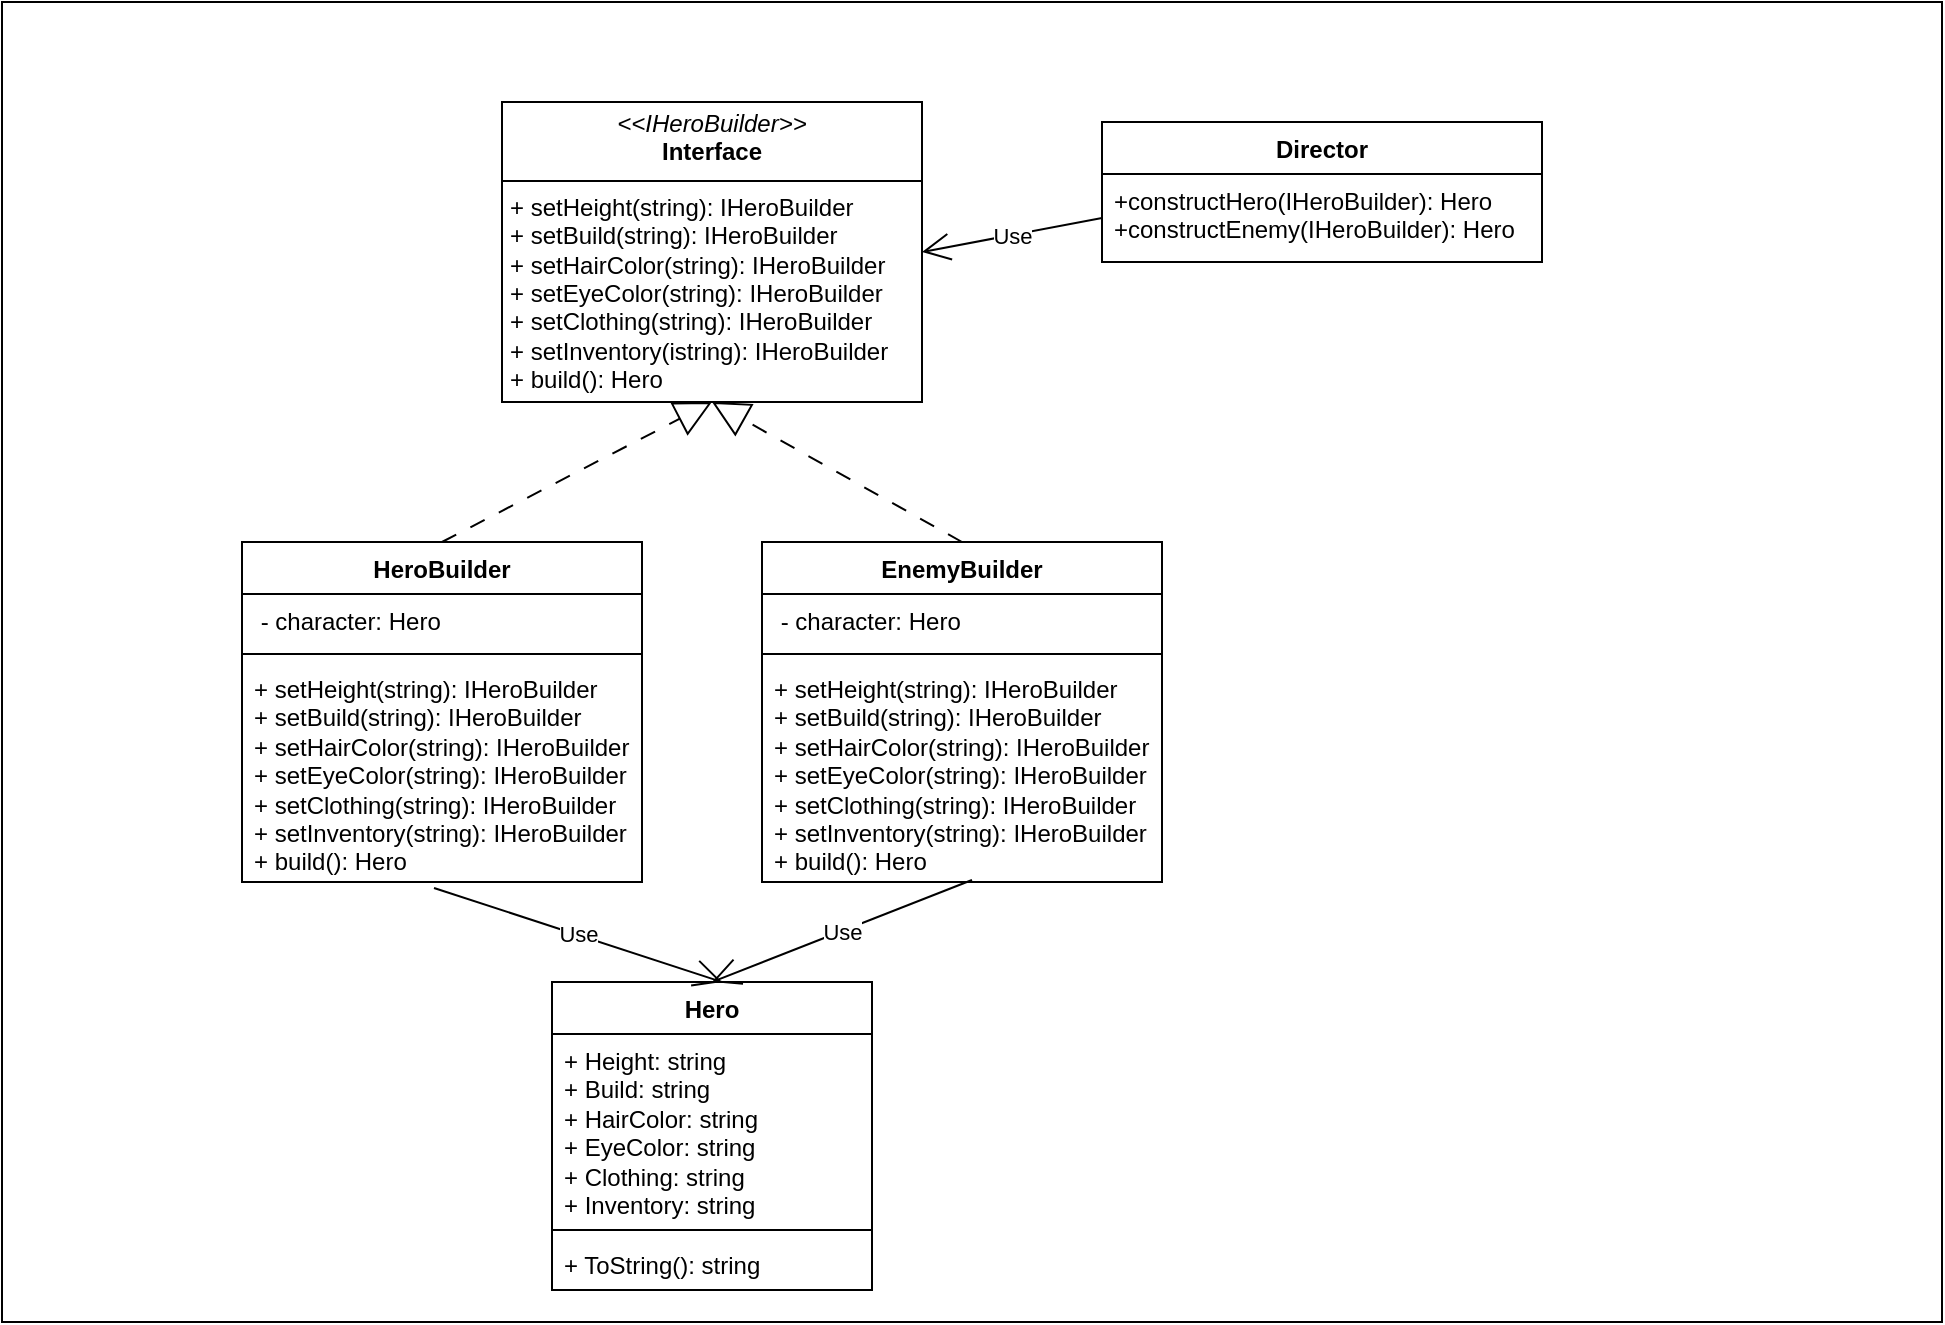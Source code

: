 <mxfile version="24.3.1" type="device">
  <diagram id="C5RBs43oDa-KdzZeNtuy" name="Page-1">
    <mxGraphModel dx="2220" dy="766" grid="1" gridSize="10" guides="1" tooltips="1" connect="1" arrows="1" fold="1" page="1" pageScale="1" pageWidth="827" pageHeight="1169" math="0" shadow="0">
      <root>
        <mxCell id="WIyWlLk6GJQsqaUBKTNV-0" />
        <mxCell id="WIyWlLk6GJQsqaUBKTNV-1" parent="WIyWlLk6GJQsqaUBKTNV-0" />
        <mxCell id="fc04lE2J9N7aLLYAm-xm-25" value="" style="rounded=0;whiteSpace=wrap;html=1;" vertex="1" parent="WIyWlLk6GJQsqaUBKTNV-1">
          <mxGeometry x="-200" y="190" width="970" height="660" as="geometry" />
        </mxCell>
        <mxCell id="fc04lE2J9N7aLLYAm-xm-0" value="&lt;p style=&quot;margin:0px;margin-top:4px;text-align:center;&quot;&gt;&lt;i&gt;&amp;lt;&amp;lt;IHeroBuilder&amp;gt;&amp;gt;&lt;/i&gt;&lt;br&gt;&lt;b&gt;Interface&lt;/b&gt;&lt;/p&gt;&lt;hr size=&quot;1&quot; style=&quot;border-style:solid;&quot;&gt;&lt;p style=&quot;margin:0px;margin-left:4px;&quot;&gt;&lt;/p&gt;&lt;p style=&quot;margin:0px;margin-left:4px;&quot;&gt;+ setHeight(string): IHeroBuilder&lt;/p&gt;&lt;p style=&quot;margin:0px;margin-left:4px;&quot;&gt;+ setBuild(string): IHeroBuilder&lt;/p&gt;&lt;p style=&quot;margin:0px;margin-left:4px;&quot;&gt;+ setHairColor(string): IHeroBuilder&lt;/p&gt;&lt;p style=&quot;margin:0px;margin-left:4px;&quot;&gt;+ setEyeColor(string): IHeroBuilder&lt;/p&gt;&lt;p style=&quot;margin:0px;margin-left:4px;&quot;&gt;+ setClothing(string): IHeroBuilder&lt;/p&gt;&lt;p style=&quot;margin:0px;margin-left:4px;&quot;&gt;+ setInventory(istring): IHeroBuilder&lt;/p&gt;&lt;p style=&quot;margin:0px;margin-left:4px;&quot;&gt;+ build(): Hero&lt;/p&gt;" style="verticalAlign=top;align=left;overflow=fill;html=1;whiteSpace=wrap;" vertex="1" parent="WIyWlLk6GJQsqaUBKTNV-1">
          <mxGeometry x="50" y="240" width="210" height="150" as="geometry" />
        </mxCell>
        <mxCell id="fc04lE2J9N7aLLYAm-xm-1" value="Hero" style="swimlane;fontStyle=1;align=center;verticalAlign=top;childLayout=stackLayout;horizontal=1;startSize=26;horizontalStack=0;resizeParent=1;resizeParentMax=0;resizeLast=0;collapsible=1;marginBottom=0;whiteSpace=wrap;html=1;" vertex="1" parent="WIyWlLk6GJQsqaUBKTNV-1">
          <mxGeometry x="75" y="680" width="160" height="154" as="geometry" />
        </mxCell>
        <mxCell id="fc04lE2J9N7aLLYAm-xm-2" value="&lt;div&gt;+ Height: string&lt;/div&gt;&lt;div&gt;&lt;span style=&quot;background-color: initial;&quot;&gt;+ Build: string&lt;/span&gt;&lt;/div&gt;&lt;div&gt;&lt;span style=&quot;background-color: initial;&quot;&gt;+ HairColor: string&lt;/span&gt;&lt;/div&gt;&lt;div&gt;&lt;span style=&quot;background-color: initial;&quot;&gt;+ EyeColor: string&lt;/span&gt;&lt;/div&gt;&lt;div&gt;&lt;span style=&quot;background-color: initial;&quot;&gt;+ Clothing: string&lt;/span&gt;&lt;/div&gt;&lt;div&gt;&lt;span style=&quot;background-color: initial;&quot;&gt;+ Inventory: string&lt;/span&gt;&lt;/div&gt;" style="text;strokeColor=none;fillColor=none;align=left;verticalAlign=top;spacingLeft=4;spacingRight=4;overflow=hidden;rotatable=0;points=[[0,0.5],[1,0.5]];portConstraint=eastwest;whiteSpace=wrap;html=1;" vertex="1" parent="fc04lE2J9N7aLLYAm-xm-1">
          <mxGeometry y="26" width="160" height="94" as="geometry" />
        </mxCell>
        <mxCell id="fc04lE2J9N7aLLYAm-xm-3" value="" style="line;strokeWidth=1;fillColor=none;align=left;verticalAlign=middle;spacingTop=-1;spacingLeft=3;spacingRight=3;rotatable=0;labelPosition=right;points=[];portConstraint=eastwest;strokeColor=inherit;" vertex="1" parent="fc04lE2J9N7aLLYAm-xm-1">
          <mxGeometry y="120" width="160" height="8" as="geometry" />
        </mxCell>
        <mxCell id="fc04lE2J9N7aLLYAm-xm-4" value="+ ToString(): string" style="text;strokeColor=none;fillColor=none;align=left;verticalAlign=top;spacingLeft=4;spacingRight=4;overflow=hidden;rotatable=0;points=[[0,0.5],[1,0.5]];portConstraint=eastwest;whiteSpace=wrap;html=1;" vertex="1" parent="fc04lE2J9N7aLLYAm-xm-1">
          <mxGeometry y="128" width="160" height="26" as="geometry" />
        </mxCell>
        <mxCell id="fc04lE2J9N7aLLYAm-xm-5" value="EnemyBuilder" style="swimlane;fontStyle=1;align=center;verticalAlign=top;childLayout=stackLayout;horizontal=1;startSize=26;horizontalStack=0;resizeParent=1;resizeParentMax=0;resizeLast=0;collapsible=1;marginBottom=0;whiteSpace=wrap;html=1;" vertex="1" parent="WIyWlLk6GJQsqaUBKTNV-1">
          <mxGeometry x="180" y="460" width="200" height="170" as="geometry" />
        </mxCell>
        <mxCell id="fc04lE2J9N7aLLYAm-xm-6" value="&amp;nbsp;- character: Hero" style="text;strokeColor=none;fillColor=none;align=left;verticalAlign=top;spacingLeft=4;spacingRight=4;overflow=hidden;rotatable=0;points=[[0,0.5],[1,0.5]];portConstraint=eastwest;whiteSpace=wrap;html=1;" vertex="1" parent="fc04lE2J9N7aLLYAm-xm-5">
          <mxGeometry y="26" width="200" height="26" as="geometry" />
        </mxCell>
        <mxCell id="fc04lE2J9N7aLLYAm-xm-7" value="" style="line;strokeWidth=1;fillColor=none;align=left;verticalAlign=middle;spacingTop=-1;spacingLeft=3;spacingRight=3;rotatable=0;labelPosition=right;points=[];portConstraint=eastwest;strokeColor=inherit;" vertex="1" parent="fc04lE2J9N7aLLYAm-xm-5">
          <mxGeometry y="52" width="200" height="8" as="geometry" />
        </mxCell>
        <mxCell id="fc04lE2J9N7aLLYAm-xm-8" value="&lt;div&gt;+ setHeight(string): IHeroBuilder&lt;/div&gt;&lt;div&gt;+ setBuild(string): IHeroBuilder&lt;/div&gt;&lt;div&gt;+ setHairColor(string): IHeroBuilder&lt;/div&gt;&lt;div&gt;+ setEyeColor(string): IHeroBuilder&lt;/div&gt;&lt;div&gt;+ setClothing(string): IHeroBuilder&lt;/div&gt;&lt;div&gt;+ setInventory(string): IHeroBuilder&lt;/div&gt;&lt;div&gt;+ build(): Hero&lt;/div&gt;" style="text;strokeColor=none;fillColor=none;align=left;verticalAlign=top;spacingLeft=4;spacingRight=4;overflow=hidden;rotatable=0;points=[[0,0.5],[1,0.5]];portConstraint=eastwest;whiteSpace=wrap;html=1;" vertex="1" parent="fc04lE2J9N7aLLYAm-xm-5">
          <mxGeometry y="60" width="200" height="110" as="geometry" />
        </mxCell>
        <mxCell id="fc04lE2J9N7aLLYAm-xm-14" value="HeroBuilder" style="swimlane;fontStyle=1;align=center;verticalAlign=top;childLayout=stackLayout;horizontal=1;startSize=26;horizontalStack=0;resizeParent=1;resizeParentMax=0;resizeLast=0;collapsible=1;marginBottom=0;whiteSpace=wrap;html=1;" vertex="1" parent="WIyWlLk6GJQsqaUBKTNV-1">
          <mxGeometry x="-80" y="460" width="200" height="170" as="geometry" />
        </mxCell>
        <mxCell id="fc04lE2J9N7aLLYAm-xm-15" value="&amp;nbsp;- character: Hero" style="text;strokeColor=none;fillColor=none;align=left;verticalAlign=top;spacingLeft=4;spacingRight=4;overflow=hidden;rotatable=0;points=[[0,0.5],[1,0.5]];portConstraint=eastwest;whiteSpace=wrap;html=1;" vertex="1" parent="fc04lE2J9N7aLLYAm-xm-14">
          <mxGeometry y="26" width="200" height="26" as="geometry" />
        </mxCell>
        <mxCell id="fc04lE2J9N7aLLYAm-xm-16" value="" style="line;strokeWidth=1;fillColor=none;align=left;verticalAlign=middle;spacingTop=-1;spacingLeft=3;spacingRight=3;rotatable=0;labelPosition=right;points=[];portConstraint=eastwest;strokeColor=inherit;" vertex="1" parent="fc04lE2J9N7aLLYAm-xm-14">
          <mxGeometry y="52" width="200" height="8" as="geometry" />
        </mxCell>
        <mxCell id="fc04lE2J9N7aLLYAm-xm-17" value="&lt;div&gt;+ setHeight(string): IHeroBuilder&lt;/div&gt;&lt;div&gt;+ setBuild(string): IHeroBuilder&lt;/div&gt;&lt;div&gt;+ setHairColor(string): IHeroBuilder&lt;/div&gt;&lt;div&gt;+ setEyeColor(string): IHeroBuilder&lt;/div&gt;&lt;div&gt;+ setClothing(string): IHeroBuilder&lt;/div&gt;&lt;div&gt;+ setInventory(string): IHeroBuilder&lt;/div&gt;&lt;div&gt;+ build(): Hero&lt;/div&gt;" style="text;strokeColor=none;fillColor=none;align=left;verticalAlign=top;spacingLeft=4;spacingRight=4;overflow=hidden;rotatable=0;points=[[0,0.5],[1,0.5]];portConstraint=eastwest;whiteSpace=wrap;html=1;" vertex="1" parent="fc04lE2J9N7aLLYAm-xm-14">
          <mxGeometry y="60" width="200" height="110" as="geometry" />
        </mxCell>
        <mxCell id="fc04lE2J9N7aLLYAm-xm-18" value="" style="endArrow=block;endSize=16;endFill=0;html=1;rounded=0;entryX=0.5;entryY=1;entryDx=0;entryDy=0;exitX=0.5;exitY=0;exitDx=0;exitDy=0;dashed=1;dashPattern=8 8;" edge="1" parent="WIyWlLk6GJQsqaUBKTNV-1" source="fc04lE2J9N7aLLYAm-xm-14" target="fc04lE2J9N7aLLYAm-xm-0">
          <mxGeometry width="160" relative="1" as="geometry">
            <mxPoint x="330" y="390" as="sourcePoint" />
            <mxPoint x="490" y="390" as="targetPoint" />
          </mxGeometry>
        </mxCell>
        <mxCell id="fc04lE2J9N7aLLYAm-xm-19" value="" style="endArrow=block;endSize=16;endFill=0;html=1;rounded=0;entryX=0.5;entryY=1;entryDx=0;entryDy=0;exitX=0.5;exitY=0;exitDx=0;exitDy=0;dashed=1;dashPattern=8 8;" edge="1" parent="WIyWlLk6GJQsqaUBKTNV-1" source="fc04lE2J9N7aLLYAm-xm-5" target="fc04lE2J9N7aLLYAm-xm-0">
          <mxGeometry width="160" relative="1" as="geometry">
            <mxPoint x="30" y="470" as="sourcePoint" />
            <mxPoint x="165" y="400" as="targetPoint" />
          </mxGeometry>
        </mxCell>
        <mxCell id="fc04lE2J9N7aLLYAm-xm-20" value="Director" style="swimlane;fontStyle=1;align=center;verticalAlign=top;childLayout=stackLayout;horizontal=1;startSize=26;horizontalStack=0;resizeParent=1;resizeParentMax=0;resizeLast=0;collapsible=1;marginBottom=0;whiteSpace=wrap;html=1;" vertex="1" parent="WIyWlLk6GJQsqaUBKTNV-1">
          <mxGeometry x="350" y="250" width="220" height="70" as="geometry" />
        </mxCell>
        <mxCell id="fc04lE2J9N7aLLYAm-xm-23" value="&lt;div&gt;+constructHero(IHeroBuilder): Hero&lt;/div&gt;&lt;div&gt;&lt;span style=&quot;background-color: initial;&quot;&gt;+constructEnemy(IHeroBuilder): Hero&lt;/span&gt;&lt;/div&gt;" style="text;strokeColor=none;fillColor=none;align=left;verticalAlign=top;spacingLeft=4;spacingRight=4;overflow=hidden;rotatable=0;points=[[0,0.5],[1,0.5]];portConstraint=eastwest;whiteSpace=wrap;html=1;" vertex="1" parent="fc04lE2J9N7aLLYAm-xm-20">
          <mxGeometry y="26" width="220" height="44" as="geometry" />
        </mxCell>
        <mxCell id="fc04lE2J9N7aLLYAm-xm-24" value="Use" style="endArrow=open;endSize=12;html=1;rounded=0;exitX=0;exitY=0.5;exitDx=0;exitDy=0;entryX=1;entryY=0.5;entryDx=0;entryDy=0;" edge="1" parent="WIyWlLk6GJQsqaUBKTNV-1" source="fc04lE2J9N7aLLYAm-xm-23" target="fc04lE2J9N7aLLYAm-xm-0">
          <mxGeometry width="160" relative="1" as="geometry">
            <mxPoint x="330" y="390" as="sourcePoint" />
            <mxPoint x="490" y="390" as="targetPoint" />
          </mxGeometry>
        </mxCell>
        <mxCell id="fc04lE2J9N7aLLYAm-xm-26" value="Use" style="endArrow=open;endSize=12;html=1;rounded=0;exitX=0.525;exitY=0.991;exitDx=0;exitDy=0;exitPerimeter=0;entryX=0.5;entryY=0;entryDx=0;entryDy=0;" edge="1" parent="WIyWlLk6GJQsqaUBKTNV-1" source="fc04lE2J9N7aLLYAm-xm-8" target="fc04lE2J9N7aLLYAm-xm-1">
          <mxGeometry width="160" relative="1" as="geometry">
            <mxPoint x="250" y="653" as="sourcePoint" />
            <mxPoint x="160" y="670" as="targetPoint" />
          </mxGeometry>
        </mxCell>
        <mxCell id="fc04lE2J9N7aLLYAm-xm-27" value="Use" style="endArrow=open;endSize=12;html=1;rounded=0;exitX=0.48;exitY=1.027;exitDx=0;exitDy=0;exitPerimeter=0;" edge="1" parent="WIyWlLk6GJQsqaUBKTNV-1" source="fc04lE2J9N7aLLYAm-xm-17">
          <mxGeometry width="160" relative="1" as="geometry">
            <mxPoint x="295" y="639" as="sourcePoint" />
            <mxPoint x="160" y="680" as="targetPoint" />
          </mxGeometry>
        </mxCell>
      </root>
    </mxGraphModel>
  </diagram>
</mxfile>
